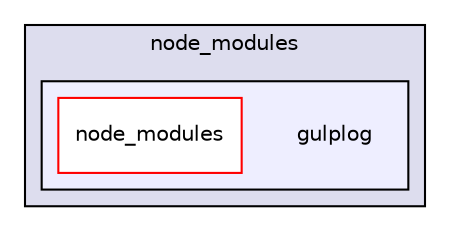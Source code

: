 digraph "gulp-src/node_modules/gulp-uglify/node_modules/gulp-util/node_modules/gulplog" {
  compound=true
  node [ fontsize="10", fontname="Helvetica"];
  edge [ labelfontsize="10", labelfontname="Helvetica"];
  subgraph clusterdir_25c4b94ed3d7227b3fa05e89bd071b6c {
    graph [ bgcolor="#ddddee", pencolor="black", label="node_modules" fontname="Helvetica", fontsize="10", URL="dir_25c4b94ed3d7227b3fa05e89bd071b6c.html"]
  subgraph clusterdir_0c146c44233fe74770de57cd15237cb7 {
    graph [ bgcolor="#eeeeff", pencolor="black", label="" URL="dir_0c146c44233fe74770de57cd15237cb7.html"];
    dir_0c146c44233fe74770de57cd15237cb7 [shape=plaintext label="gulplog"];
    dir_39be5feba3a2ae61ef3396fbf720962e [shape=box label="node_modules" color="red" fillcolor="white" style="filled" URL="dir_39be5feba3a2ae61ef3396fbf720962e.html"];
  }
  }
}
